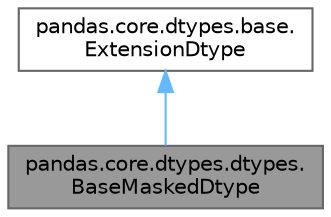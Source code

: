 digraph "pandas.core.dtypes.dtypes.BaseMaskedDtype"
{
 // LATEX_PDF_SIZE
  bgcolor="transparent";
  edge [fontname=Helvetica,fontsize=10,labelfontname=Helvetica,labelfontsize=10];
  node [fontname=Helvetica,fontsize=10,shape=box,height=0.2,width=0.4];
  Node1 [id="Node000001",label="pandas.core.dtypes.dtypes.\lBaseMaskedDtype",height=0.2,width=0.4,color="gray40", fillcolor="grey60", style="filled", fontcolor="black",tooltip=" "];
  Node2 -> Node1 [id="edge2_Node000001_Node000002",dir="back",color="steelblue1",style="solid",tooltip=" "];
  Node2 [id="Node000002",label="pandas.core.dtypes.base.\lExtensionDtype",height=0.2,width=0.4,color="gray40", fillcolor="white", style="filled",URL="$classpandas_1_1core_1_1dtypes_1_1base_1_1ExtensionDtype.html",tooltip=" "];
}
